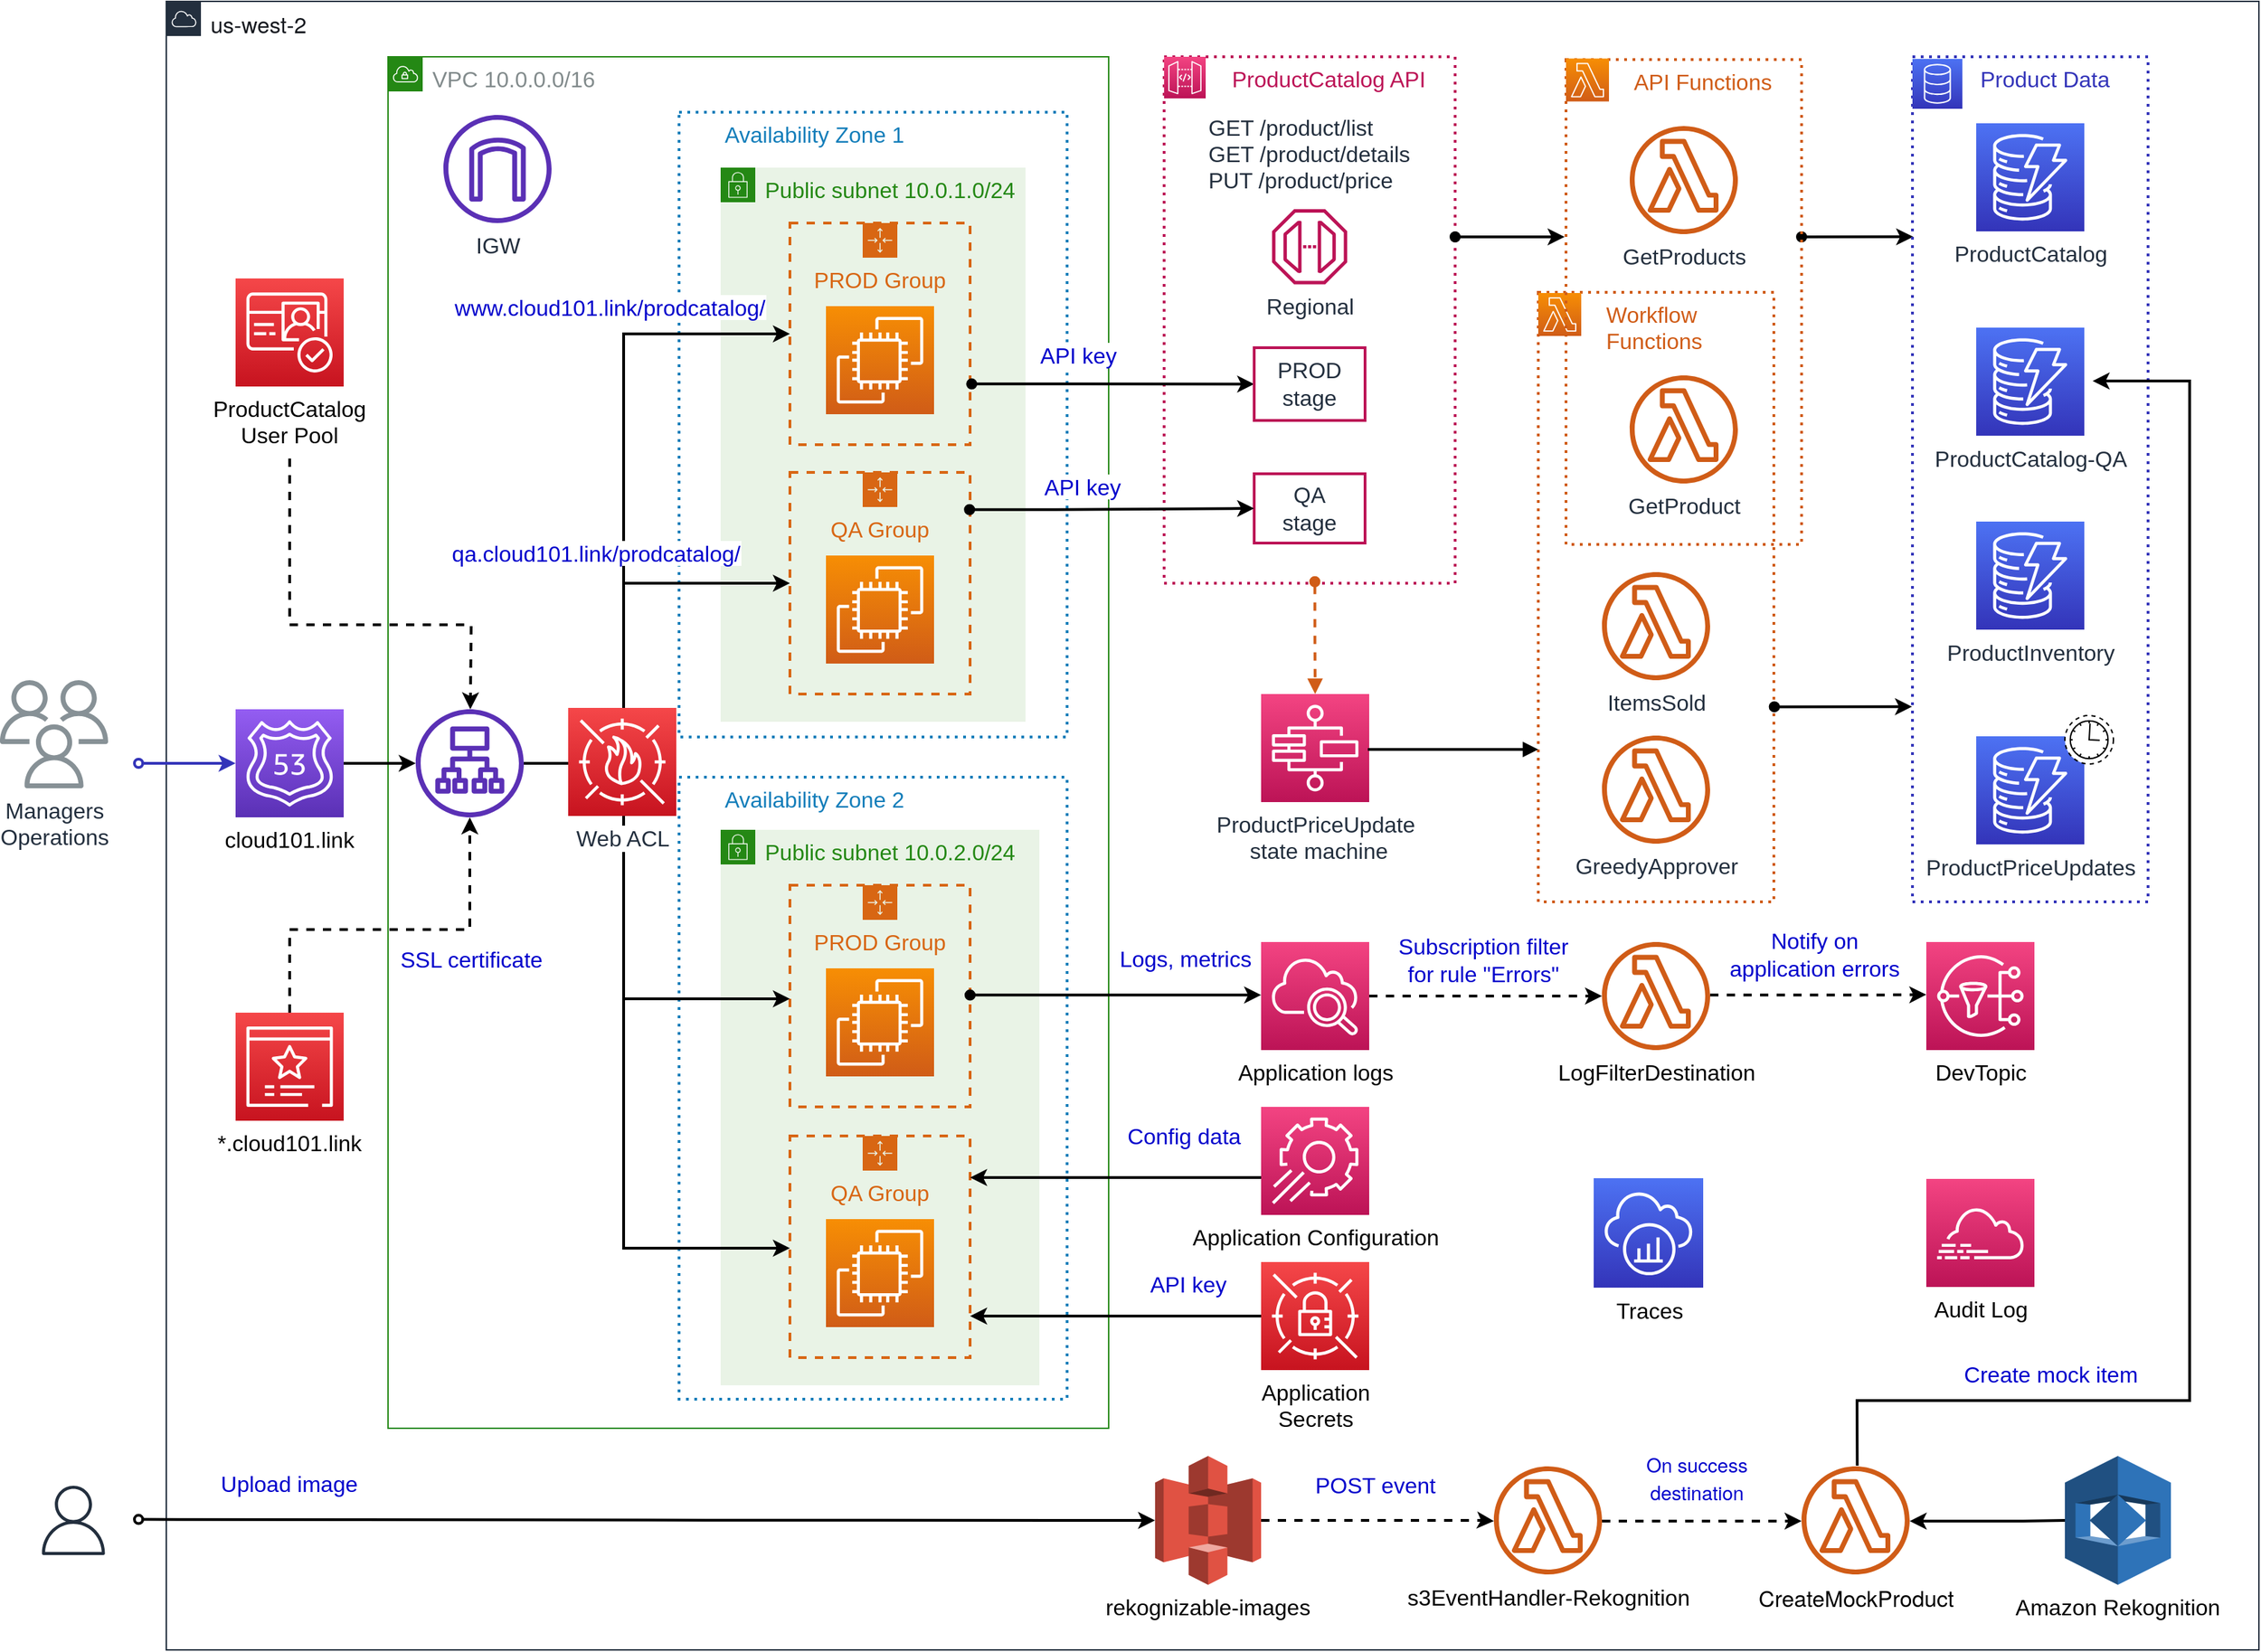 <mxfile version="16.5.1" type="device"><diagram id="yKD41nWz8tDtkQRlLj_N" name="Page-1"><mxGraphModel dx="2206" dy="1654" grid="1" gridSize="10" guides="1" tooltips="1" connect="1" arrows="1" fold="1" page="1" pageScale="1" pageWidth="1100" pageHeight="850" math="0" shadow="0"><root><mxCell id="0"/><mxCell id="1" parent="0"/><mxCell id="qGP9a9ilm-xRbnsAyoEx-138" value="&lt;span style=&quot;color: rgb(22 , 25 , 31) ; font-family: &amp;#34;amazon ember&amp;#34; , &amp;#34;helvetica neue&amp;#34; , &amp;#34;roboto&amp;#34; , &amp;#34;arial&amp;#34; , sans-serif ; font-style: normal ; font-weight: 400 ; letter-spacing: normal ; text-indent: 0px ; text-transform: none ; word-spacing: 0px ; background-color: rgb(255 , 255 , 255) ; display: inline ; float: none&quot;&gt;&lt;font style=&quot;font-size: 16px&quot;&gt;us-west-2&lt;/font&gt;&lt;/span&gt;" style="points=[[0,0],[0.25,0],[0.5,0],[0.75,0],[1,0],[1,0.25],[1,0.5],[1,0.75],[1,1],[0.75,1],[0.5,1],[0.25,1],[0,1],[0,0.75],[0,0.5],[0,0.25]];outlineConnect=0;gradientColor=none;html=1;whiteSpace=wrap;fontSize=12;fontStyle=0;shape=mxgraph.aws4.group;grIcon=mxgraph.aws4.group_aws_cloud;strokeColor=#232F3E;fillColor=none;verticalAlign=top;align=left;spacingLeft=30;fontColor=#232F3E;dashed=0;rounded=0;shadow=0;dashPattern=1 2;" parent="1" vertex="1"><mxGeometry x="-380" y="-850" width="1510" height="1190" as="geometry"/></mxCell><mxCell id="wmEJibpNERDsBBSczhaX-15" value="Workflow&lt;br&gt;Functions" style="fillColor=none;dashed=1;verticalAlign=top;fontStyle=0;shadow=0;fontSize=16;html=1;strokeWidth=2;align=left;spacingLeft=47;dashPattern=1 2;strokeColor=#D05C17;fontColor=#D05C17;" parent="1" vertex="1"><mxGeometry x="610" y="-640" width="170" height="440" as="geometry"/></mxCell><mxCell id="qGP9a9ilm-xRbnsAyoEx-61" value="ProductCatalog API" style="fillColor=none;dashed=1;verticalAlign=top;fontStyle=0;shadow=0;fontSize=16;html=1;strokeWidth=2;align=left;spacingLeft=47;dashPattern=1 2;strokeColor=#BC1356;fontColor=#BC1356;" parent="1" vertex="1"><mxGeometry x="340" y="-810" width="210" height="380" as="geometry"/></mxCell><mxCell id="qGP9a9ilm-xRbnsAyoEx-130" style="edgeStyle=none;rounded=0;jumpStyle=none;orthogonalLoop=1;jettySize=auto;html=1;fontSize=16;fontColor=#3334B9;startArrow=oval;startFill=1;endArrow=classic;endFill=1;strokeWidth=2;snapToPoint=1;bendable=0;entryX=0.003;entryY=0.213;entryDx=0;entryDy=0;entryPerimeter=0;" parent="1" target="qGP9a9ilm-xRbnsAyoEx-127" edge="1"><mxGeometry relative="1" as="geometry"><mxPoint x="800" y="-680" as="sourcePoint"/><mxPoint x="899" y="-675.5" as="targetPoint"/></mxGeometry></mxCell><mxCell id="qGP9a9ilm-xRbnsAyoEx-3" value="VPC 10.0.0.0/16" style="points=[[0,0],[0.25,0],[0.5,0],[0.75,0],[1,0],[1,0.25],[1,0.5],[1,0.75],[1,1],[0.75,1],[0.5,1],[0.25,1],[0,1],[0,0.75],[0,0.5],[0,0.25]];outlineConnect=0;gradientColor=none;html=1;whiteSpace=wrap;fontSize=16;fontStyle=0;shape=mxgraph.aws4.group;grIcon=mxgraph.aws4.group_vpc;strokeColor=#248814;fillColor=none;verticalAlign=top;align=left;spacingLeft=30;dashed=0;strokeWidth=1;perimeterSpacing=0;shadow=0;fontColor=#828B8C;" parent="1" vertex="1"><mxGeometry x="-220" y="-810" width="520" height="990" as="geometry"/></mxCell><mxCell id="qGP9a9ilm-xRbnsAyoEx-4" value="Availability Zone 1" style="fillColor=none;strokeColor=#147EBA;dashed=1;verticalAlign=top;fontStyle=0;fontColor=#147EBA;strokeWidth=2;fontSize=16;perimeterSpacing=0;shadow=0;align=left;spacingLeft=31;rounded=0;dashPattern=1 2;" parent="1" vertex="1"><mxGeometry x="-10" y="-770" width="280" height="451" as="geometry"/></mxCell><mxCell id="qGP9a9ilm-xRbnsAyoEx-7" value="Public subnet 10.0.1.0/24" style="points=[[0,0],[0.25,0],[0.5,0],[0.75,0],[1,0],[1,0.25],[1,0.5],[1,0.75],[1,1],[0.75,1],[0.5,1],[0.25,1],[0,1],[0,0.75],[0,0.5],[0,0.25]];outlineConnect=0;gradientColor=none;html=1;whiteSpace=wrap;fontSize=16;fontStyle=0;shape=mxgraph.aws4.group;grIcon=mxgraph.aws4.group_security_group;grStroke=0;strokeColor=#248814;fillColor=#E9F3E6;verticalAlign=top;align=left;spacingLeft=30;fontColor=#248814;dashed=0;strokeWidth=3;perimeterSpacing=0;shadow=0;" parent="1" vertex="1"><mxGeometry x="20" y="-730" width="220" height="400" as="geometry"/></mxCell><mxCell id="qGP9a9ilm-xRbnsAyoEx-9" value="PROD Group" style="points=[[0,0],[0.25,0],[0.5,0],[0.75,0],[1,0],[1,0.25],[1,0.5],[1,0.75],[1,1],[0.75,1],[0.5,1],[0.25,1],[0,1],[0,0.75],[0,0.5],[0,0.25]];outlineConnect=0;gradientColor=none;html=1;whiteSpace=wrap;fontSize=16;fontStyle=0;shape=mxgraph.aws4.groupCenter;grIcon=mxgraph.aws4.group_auto_scaling_group;grStroke=1;strokeColor=#D86613;fillColor=none;verticalAlign=top;align=center;fontColor=#D86613;dashed=1;spacingTop=25;strokeWidth=2;perimeterSpacing=0;shadow=0;" parent="1" vertex="1"><mxGeometry x="70" y="-690" width="130" height="160" as="geometry"/></mxCell><mxCell id="qGP9a9ilm-xRbnsAyoEx-10" value="QA Group" style="points=[[0,0],[0.25,0],[0.5,0],[0.75,0],[1,0],[1,0.25],[1,0.5],[1,0.75],[1,1],[0.75,1],[0.5,1],[0.25,1],[0,1],[0,0.75],[0,0.5],[0,0.25]];outlineConnect=0;gradientColor=none;html=1;whiteSpace=wrap;fontSize=16;fontStyle=0;shape=mxgraph.aws4.groupCenter;grIcon=mxgraph.aws4.group_auto_scaling_group;grStroke=1;strokeColor=#D86613;fillColor=none;verticalAlign=top;align=center;fontColor=#D86613;dashed=1;spacingTop=25;strokeWidth=2;perimeterSpacing=0;shadow=0;" parent="1" vertex="1"><mxGeometry x="70" y="-510" width="130" height="160" as="geometry"/></mxCell><mxCell id="qGP9a9ilm-xRbnsAyoEx-16" value="Regional" style="outlineConnect=0;fontColor=#232F3E;gradientColor=none;fillColor=#BC1356;strokeColor=none;dashed=0;verticalLabelPosition=bottom;verticalAlign=top;align=center;html=1;fontSize=16;fontStyle=0;aspect=fixed;pointerEvents=1;shape=mxgraph.aws4.endpoint;strokeWidth=3;perimeterSpacing=0;shadow=0;" parent="1" vertex="1"><mxGeometry x="417.88" y="-700" width="54.25" height="54.25" as="geometry"/></mxCell><mxCell id="qGP9a9ilm-xRbnsAyoEx-30" value="" style="points=[[0,0,0],[0.25,0,0],[0.5,0,0],[0.75,0,0],[1,0,0],[0,1,0],[0.25,1,0],[0.5,1,0],[0.75,1,0],[1,1,0],[0,0.25,0],[0,0.5,0],[0,0.75,0],[1,0.25,0],[1,0.5,0],[1,0.75,0]];outlineConnect=0;fontColor=#232F3E;gradientColor=#F78E04;gradientDirection=north;fillColor=#D05C17;strokeColor=#ffffff;dashed=0;verticalLabelPosition=bottom;verticalAlign=top;align=center;html=1;fontSize=16;fontStyle=0;aspect=fixed;shape=mxgraph.aws4.resourceIcon;resIcon=mxgraph.aws4.ec2;shadow=0;" parent="1" vertex="1"><mxGeometry x="96" y="-630" width="78" height="78" as="geometry"/></mxCell><mxCell id="qGP9a9ilm-xRbnsAyoEx-100" style="edgeStyle=elbowEdgeStyle;jumpStyle=none;orthogonalLoop=1;jettySize=auto;html=1;fontSize=16;startArrow=oval;startFill=1;endArrow=classic;endFill=1;strokeWidth=2;rounded=0;entryX=0;entryY=0.5;entryDx=0;entryDy=0;exitX=1.009;exitY=0.726;exitDx=0;exitDy=0;exitPerimeter=0;fontColor=#0000CC;" parent="1" source="qGP9a9ilm-xRbnsAyoEx-9" target="qGP9a9ilm-xRbnsAyoEx-57" edge="1"><mxGeometry relative="1" as="geometry"><Array as="points"><mxPoint x="280" y="-563.83"/></Array><mxPoint x="200" y="-562" as="sourcePoint"/><mxPoint x="336" y="-611.83" as="targetPoint"/></mxGeometry></mxCell><mxCell id="qGP9a9ilm-xRbnsAyoEx-31" value="" style="points=[[0,0,0],[0.25,0,0],[0.5,0,0],[0.75,0,0],[1,0,0],[0,1,0],[0.25,1,0],[0.5,1,0],[0.75,1,0],[1,1,0],[0,0.25,0],[0,0.5,0],[0,0.75,0],[1,0.25,0],[1,0.5,0],[1,0.75,0]];outlineConnect=0;fontColor=#232F3E;gradientColor=#F78E04;gradientDirection=north;fillColor=#D05C17;strokeColor=#ffffff;dashed=0;verticalLabelPosition=bottom;verticalAlign=top;align=center;html=1;fontSize=16;fontStyle=0;aspect=fixed;shape=mxgraph.aws4.resourceIcon;resIcon=mxgraph.aws4.ec2;shadow=0;" parent="1" vertex="1"><mxGeometry x="96" y="-450" width="78" height="78" as="geometry"/></mxCell><mxCell id="qGP9a9ilm-xRbnsAyoEx-56" value="QA&lt;br style=&quot;font-size: 16px;&quot;&gt;stage" style="rounded=0;whiteSpace=wrap;html=1;shadow=0;dashed=0;fontSize=16;fontColor=#232F3E;strokeWidth=2;fillColor=none;align=center;verticalAlign=middle;strokeColor=#BC1356;" parent="1" vertex="1"><mxGeometry x="405" y="-509" width="80" height="50" as="geometry"/></mxCell><mxCell id="qGP9a9ilm-xRbnsAyoEx-57" value="PROD stage" style="rounded=0;whiteSpace=wrap;html=1;shadow=0;dashed=0;fontSize=16;fontColor=#232F3E;strokeWidth=2;fillColor=none;align=center;verticalAlign=middle;strokeColor=#BC1356;horizontal=1;" parent="1" vertex="1"><mxGeometry x="405" y="-600" width="80" height="52.5" as="geometry"/></mxCell><mxCell id="qGP9a9ilm-xRbnsAyoEx-65" value="GET /product/list&lt;br style=&quot;font-size: 16px&quot;&gt;GET /product/details&lt;br&gt;PUT /product/price" style="text;html=1;strokeColor=none;fillColor=none;align=left;verticalAlign=middle;whiteSpace=wrap;rounded=0;shadow=0;dashed=0;fontSize=16;fontColor=#232F3E;spacingTop=0;" parent="1" vertex="1"><mxGeometry x="370" y="-750" width="150" height="20" as="geometry"/></mxCell><mxCell id="qGP9a9ilm-xRbnsAyoEx-67" style="edgeStyle=orthogonalEdgeStyle;rounded=0;orthogonalLoop=1;jettySize=auto;html=1;fontSize=16;fontColor=#232F3E;strokeColor=#000000;strokeWidth=2;entryX=0;entryY=0.5;entryDx=0;entryDy=0;align=center;fontStyle=0;endArrow=classic;endFill=1;" parent="1" source="qGP9a9ilm-xRbnsAyoEx-6" target="qGP9a9ilm-xRbnsAyoEx-9" edge="1"><mxGeometry relative="1" as="geometry"><mxPoint x="40" y="-431" as="targetPoint"/><Array as="points"><mxPoint x="-50" y="-300"/><mxPoint x="-50" y="-610"/></Array></mxGeometry></mxCell><mxCell id="qGP9a9ilm-xRbnsAyoEx-68" value="www.cloud101.link/prodcatalog/" style="edgeLabel;align=center;verticalAlign=middle;resizable=0;points=[];fontSize=16;fontColor=#0000CC;" parent="qGP9a9ilm-xRbnsAyoEx-67" vertex="1" connectable="0"><mxGeometry x="0.046" y="1" relative="1" as="geometry"><mxPoint x="-9" y="-140" as="offset"/></mxGeometry></mxCell><mxCell id="qGP9a9ilm-xRbnsAyoEx-70" style="edgeStyle=orthogonalEdgeStyle;rounded=0;orthogonalLoop=1;jettySize=auto;html=1;fontSize=16;fontColor=#232F3E;strokeColor=#000000;strokeWidth=2;endArrow=classic;endFill=1;" parent="1" source="qGP9a9ilm-xRbnsAyoEx-6" target="qGP9a9ilm-xRbnsAyoEx-10" edge="1"><mxGeometry relative="1" as="geometry"><mxPoint x="70" y="-490" as="targetPoint"/><Array as="points"><mxPoint x="-50" y="-300"/><mxPoint x="-50" y="-430"/></Array></mxGeometry></mxCell><mxCell id="qGP9a9ilm-xRbnsAyoEx-71" value="qa.cloud101.link/prodcatalog/" style="edgeLabel;align=center;verticalAlign=middle;resizable=0;points=[];fontSize=16;fontColor=#0000CC;" parent="qGP9a9ilm-xRbnsAyoEx-70" vertex="1" connectable="0"><mxGeometry x="-0.119" relative="1" as="geometry"><mxPoint x="-20" y="-83" as="offset"/></mxGeometry></mxCell><mxCell id="qGP9a9ilm-xRbnsAyoEx-72" value="Availability Zone 2" style="fillColor=none;strokeColor=#147EBA;dashed=1;verticalAlign=top;fontStyle=0;fontColor=#147EBA;strokeWidth=2;fontSize=16;perimeterSpacing=0;shadow=0;align=left;spacingLeft=31;rounded=0;dashPattern=1 2;" parent="1" vertex="1"><mxGeometry x="-10" y="-290" width="280" height="449" as="geometry"/></mxCell><mxCell id="qGP9a9ilm-xRbnsAyoEx-73" value="Public subnet 10.0.2.0/24" style="points=[[0,0],[0.25,0],[0.5,0],[0.75,0],[1,0],[1,0.25],[1,0.5],[1,0.75],[1,1],[0.75,1],[0.5,1],[0.25,1],[0,1],[0,0.75],[0,0.5],[0,0.25]];outlineConnect=0;gradientColor=none;html=1;whiteSpace=wrap;fontSize=16;fontStyle=0;shape=mxgraph.aws4.group;grIcon=mxgraph.aws4.group_security_group;grStroke=0;strokeColor=#248814;fillColor=#E9F3E6;verticalAlign=top;align=left;spacingLeft=30;fontColor=#248814;dashed=0;strokeWidth=3;perimeterSpacing=0;shadow=0;" parent="1" vertex="1"><mxGeometry x="20" y="-252" width="230" height="401" as="geometry"/></mxCell><mxCell id="qGP9a9ilm-xRbnsAyoEx-74" value="PROD Group" style="points=[[0,0],[0.25,0],[0.5,0],[0.75,0],[1,0],[1,0.25],[1,0.5],[1,0.75],[1,1],[0.75,1],[0.5,1],[0.25,1],[0,1],[0,0.75],[0,0.5],[0,0.25]];outlineConnect=0;gradientColor=none;html=1;whiteSpace=wrap;fontSize=16;fontStyle=0;shape=mxgraph.aws4.groupCenter;grIcon=mxgraph.aws4.group_auto_scaling_group;grStroke=1;strokeColor=#D86613;fillColor=none;verticalAlign=top;align=center;fontColor=#D86613;dashed=1;spacingTop=25;strokeWidth=2;perimeterSpacing=0;shadow=0;" parent="1" vertex="1"><mxGeometry x="70" y="-212" width="130" height="160" as="geometry"/></mxCell><mxCell id="qGP9a9ilm-xRbnsAyoEx-75" value="QA Group" style="points=[[0,0],[0.25,0],[0.5,0],[0.75,0],[1,0],[1,0.25],[1,0.5],[1,0.75],[1,1],[0.75,1],[0.5,1],[0.25,1],[0,1],[0,0.75],[0,0.5],[0,0.25]];outlineConnect=0;gradientColor=none;html=1;whiteSpace=wrap;fontSize=16;fontStyle=0;shape=mxgraph.aws4.groupCenter;grIcon=mxgraph.aws4.group_auto_scaling_group;grStroke=1;strokeColor=#D86613;fillColor=none;verticalAlign=top;align=center;fontColor=#D86613;dashed=1;spacingTop=25;strokeWidth=2;perimeterSpacing=0;shadow=0;" parent="1" vertex="1"><mxGeometry x="70" y="-31" width="130" height="160" as="geometry"/></mxCell><mxCell id="qGP9a9ilm-xRbnsAyoEx-76" value="" style="points=[[0,0,0],[0.25,0,0],[0.5,0,0],[0.75,0,0],[1,0,0],[0,1,0],[0.25,1,0],[0.5,1,0],[0.75,1,0],[1,1,0],[0,0.25,0],[0,0.5,0],[0,0.75,0],[1,0.25,0],[1,0.5,0],[1,0.75,0]];outlineConnect=0;fontColor=#232F3E;gradientColor=#F78E04;gradientDirection=north;fillColor=#D05C17;strokeColor=#ffffff;dashed=0;verticalLabelPosition=bottom;verticalAlign=top;align=center;html=1;fontSize=16;fontStyle=0;aspect=fixed;shape=mxgraph.aws4.resourceIcon;resIcon=mxgraph.aws4.ec2;shadow=0;" parent="1" vertex="1"><mxGeometry x="96" y="-152" width="78" height="78" as="geometry"/></mxCell><mxCell id="qGP9a9ilm-xRbnsAyoEx-77" value="" style="points=[[0,0,0],[0.25,0,0],[0.5,0,0],[0.75,0,0],[1,0,0],[0,1,0],[0.25,1,0],[0.5,1,0],[0.75,1,0],[1,1,0],[0,0.25,0],[0,0.5,0],[0,0.75,0],[1,0.25,0],[1,0.5,0],[1,0.75,0]];outlineConnect=0;fontColor=#232F3E;gradientColor=#F78E04;gradientDirection=north;fillColor=#D05C17;strokeColor=#ffffff;dashed=0;verticalLabelPosition=bottom;verticalAlign=top;align=center;html=1;fontSize=16;fontStyle=0;aspect=fixed;shape=mxgraph.aws4.resourceIcon;resIcon=mxgraph.aws4.ec2;shadow=0;" parent="1" vertex="1"><mxGeometry x="96" y="29" width="78" height="78" as="geometry"/></mxCell><mxCell id="qGP9a9ilm-xRbnsAyoEx-79" style="edgeStyle=orthogonalEdgeStyle;rounded=0;orthogonalLoop=1;jettySize=auto;html=1;fontSize=16;fontColor=#232F3E;strokeColor=#000000;strokeWidth=2;endArrow=classic;endFill=1;" parent="1" source="qGP9a9ilm-xRbnsAyoEx-6" edge="1"><mxGeometry relative="1" as="geometry"><Array as="points"><mxPoint x="-50" y="-300"/><mxPoint x="-50" y="-130"/><mxPoint x="70" y="-130"/></Array><mxPoint x="70" y="-130" as="targetPoint"/></mxGeometry></mxCell><mxCell id="qGP9a9ilm-xRbnsAyoEx-80" style="edgeStyle=orthogonalEdgeStyle;rounded=0;orthogonalLoop=1;jettySize=auto;html=1;fontSize=16;fontColor=#232F3E;strokeColor=#000000;strokeWidth=2;startArrow=none;" parent="1" source="QE1VSBN1hfm9top670rO-1" edge="1"><mxGeometry relative="1" as="geometry"><mxPoint x="70" y="50" as="targetPoint"/><Array as="points"><mxPoint x="-50" y="50"/><mxPoint x="70" y="50"/></Array></mxGeometry></mxCell><mxCell id="qGP9a9ilm-xRbnsAyoEx-87" style="edgeStyle=orthogonalEdgeStyle;rounded=0;orthogonalLoop=1;jettySize=auto;html=1;fontSize=16;fontColor=#232F3E;strokeColor=#000000;strokeWidth=2;endArrow=classic;endFill=1;" parent="1" source="qGP9a9ilm-xRbnsAyoEx-81" target="qGP9a9ilm-xRbnsAyoEx-6" edge="1"><mxGeometry relative="1" as="geometry"><mxPoint x="-190" y="-300" as="targetPoint"/></mxGeometry></mxCell><mxCell id="qGP9a9ilm-xRbnsAyoEx-81" value="cloud101.link" style="points=[[0,0,0],[0.25,0,0],[0.5,0,0],[0.75,0,0],[1,0,0],[0,1,0],[0.25,1,0],[0.5,1,0],[0.75,1,0],[1,1,0],[0,0.25,0],[0,0.5,0],[0,0.75,0],[1,0.25,0],[1,0.5,0],[1,0.75,0]];outlineConnect=0;gradientColor=#945DF2;gradientDirection=north;fillColor=#5A30B5;strokeColor=#ffffff;dashed=0;verticalLabelPosition=bottom;verticalAlign=top;align=center;fontSize=16;fontStyle=0;aspect=fixed;shape=mxgraph.aws4.resourceIcon;resIcon=mxgraph.aws4.route_53;rounded=1;shadow=0;" parent="1" vertex="1"><mxGeometry x="-330" y="-339" width="78" height="78" as="geometry"/></mxCell><mxCell id="qGP9a9ilm-xRbnsAyoEx-82" value="IGW" style="outlineConnect=0;fontColor=#232F3E;gradientColor=none;fillColor=#5A30B5;strokeColor=none;dashed=0;verticalLabelPosition=bottom;verticalAlign=top;align=center;html=1;fontSize=16;fontStyle=0;aspect=fixed;pointerEvents=1;shape=mxgraph.aws4.internet_gateway;rounded=1;shadow=0;" parent="1" vertex="1"><mxGeometry x="-180" y="-768" width="78" height="78" as="geometry"/></mxCell><mxCell id="qGP9a9ilm-xRbnsAyoEx-83" value="*.cloud101.link" style="points=[[0,0,0],[0.25,0,0],[0.5,0,0],[0.75,0,0],[1,0,0],[0,1,0],[0.25,1,0],[0.5,1,0],[0.75,1,0],[1,1,0],[0,0.25,0],[0,0.5,0],[0,0.75,0],[1,0.25,0],[1,0.5,0],[1,0.75,0]];outlineConnect=0;gradientColor=#F54749;gradientDirection=north;fillColor=#C7131F;strokeColor=#ffffff;dashed=0;verticalLabelPosition=bottom;verticalAlign=top;align=center;fontSize=16;fontStyle=0;aspect=fixed;shape=mxgraph.aws4.resourceIcon;resIcon=mxgraph.aws4.certificate_manager_3;rounded=1;shadow=0;" parent="1" vertex="1"><mxGeometry x="-330" y="-120" width="78" height="78" as="geometry"/></mxCell><mxCell id="qGP9a9ilm-xRbnsAyoEx-131" style="edgeStyle=none;rounded=0;jumpStyle=none;orthogonalLoop=1;jettySize=auto;html=1;entryX=0;entryY=0.5;entryDx=0;entryDy=0;entryPerimeter=0;fontSize=16;fontColor=#3334B9;startArrow=oval;startFill=0;endArrow=classic;endFill=1;strokeColor=#3334B9;strokeWidth=2;" parent="1" target="qGP9a9ilm-xRbnsAyoEx-81" edge="1"><mxGeometry relative="1" as="geometry"><mxPoint x="-400" y="-300" as="sourcePoint"/></mxGeometry></mxCell><mxCell id="qGP9a9ilm-xRbnsAyoEx-88" value="Managers&lt;br&gt;Operations" style="outlineConnect=0;fontColor=#232F3E;gradientColor=none;strokeColor=none;dashed=0;verticalLabelPosition=bottom;verticalAlign=top;align=center;html=1;fontSize=16;fontStyle=0;aspect=fixed;pointerEvents=1;shape=mxgraph.aws4.users;rounded=0;shadow=0;fillColor=#879196;" parent="1" vertex="1"><mxGeometry x="-500" y="-360" width="78" height="78" as="geometry"/></mxCell><mxCell id="qGP9a9ilm-xRbnsAyoEx-137" style="edgeStyle=none;rounded=0;jumpStyle=none;orthogonalLoop=1;jettySize=auto;html=1;dashed=1;fontSize=16;fontColor=#3334B9;startArrow=none;startFill=0;endArrow=classic;endFill=1;strokeColor=#000000;strokeWidth=2;" parent="1" target="qGP9a9ilm-xRbnsAyoEx-6" edge="1"><mxGeometry relative="1" as="geometry"><mxPoint x="-291" y="-520" as="sourcePoint"/><mxPoint x="-160" y="-340" as="targetPoint"/><Array as="points"><mxPoint x="-291" y="-400"/><mxPoint x="-160" y="-400"/></Array></mxGeometry></mxCell><mxCell id="qGP9a9ilm-xRbnsAyoEx-132" value="ProductCatalog&#10;User Pool" style="points=[[0,0,0],[0.25,0,0],[0.5,0,0],[0.75,0,0],[1,0,0],[0,1,0],[0.25,1,0],[0.5,1,0],[0.75,1,0],[1,1,0],[0,0.25,0],[0,0.5,0],[0,0.75,0],[1,0.25,0],[1,0.5,0],[1,0.75,0]];outlineConnect=0;gradientColor=#F54749;gradientDirection=north;fillColor=#C7131F;strokeColor=#ffffff;dashed=0;verticalLabelPosition=bottom;verticalAlign=top;align=center;fontSize=16;fontStyle=0;aspect=fixed;shape=mxgraph.aws4.resourceIcon;resIcon=mxgraph.aws4.cognito;rounded=0;shadow=0;dashPattern=1 2;" parent="1" vertex="1"><mxGeometry x="-330" y="-650" width="78" height="78" as="geometry"/></mxCell><mxCell id="BOBLniXmzy-V6W1fbKCP-1" value="Application Configuration" style="points=[[0,0,0],[0.25,0,0],[0.5,0,0],[0.75,0,0],[1,0,0],[0,1,0],[0.25,1,0],[0.5,1,0],[0.75,1,0],[1,1,0],[0,0.25,0],[0,0.5,0],[0,0.75,0],[1,0.25,0],[1,0.5,0],[1,0.75,0]];points=[[0,0,0],[0.25,0,0],[0.5,0,0],[0.75,0,0],[1,0,0],[0,1,0],[0.25,1,0],[0.5,1,0],[0.75,1,0],[1,1,0],[0,0.25,0],[0,0.5,0],[0,0.75,0],[1,0.25,0],[1,0.5,0],[1,0.75,0]];outlineConnect=0;gradientColor=#F34482;gradientDirection=north;fillColor=#BC1356;strokeColor=#ffffff;dashed=0;verticalLabelPosition=bottom;verticalAlign=top;align=center;html=1;fontSize=16;fontStyle=0;aspect=fixed;shape=mxgraph.aws4.resourceIcon;resIcon=mxgraph.aws4.app_config;" parent="1" vertex="1"><mxGeometry x="410" y="-52" width="78" height="78" as="geometry"/></mxCell><mxCell id="Pxu7jCgrYVpox--rdrtJ-6" style="edgeStyle=none;rounded=0;jumpStyle=none;orthogonalLoop=1;jettySize=auto;html=1;dashed=1;fontSize=16;fontColor=#3334B9;startArrow=none;startFill=0;endArrow=classic;endFill=1;strokeColor=#000000;strokeWidth=2;exitX=0.5;exitY=0;exitDx=0;exitDy=0;exitPerimeter=0;" parent="1" source="qGP9a9ilm-xRbnsAyoEx-83" target="qGP9a9ilm-xRbnsAyoEx-6" edge="1"><mxGeometry relative="1" as="geometry"><mxPoint x="-281" y="-510" as="sourcePoint"/><mxPoint x="-131" y="-329.0" as="targetPoint"/><Array as="points"><mxPoint x="-291" y="-180"/><mxPoint x="-161" y="-180"/></Array></mxGeometry></mxCell><mxCell id="Pxu7jCgrYVpox--rdrtJ-7" style="edgeStyle=elbowEdgeStyle;jumpStyle=none;orthogonalLoop=1;jettySize=auto;html=1;fontSize=16;fontColor=#5F6566;startArrow=oval;startFill=1;endArrow=classic;endFill=1;strokeWidth=2;rounded=0;entryX=0;entryY=0.5;entryDx=0;entryDy=0;exitX=0.997;exitY=0.168;exitDx=0;exitDy=0;exitPerimeter=0;" parent="1" source="qGP9a9ilm-xRbnsAyoEx-10" target="qGP9a9ilm-xRbnsAyoEx-56" edge="1"><mxGeometry relative="1" as="geometry"><Array as="points"><mxPoint x="260" y="-425"/><mxPoint x="360" y="-430"/><mxPoint x="260" y="-430"/><mxPoint x="320" y="-420"/><mxPoint x="290" y="-430"/><mxPoint x="280" y="-363.5"/></Array><mxPoint x="200" y="-411.5" as="sourcePoint"/><mxPoint x="368" y="-410.67" as="targetPoint"/></mxGeometry></mxCell><mxCell id="Pxu7jCgrYVpox--rdrtJ-9" style="edgeStyle=elbowEdgeStyle;jumpStyle=none;orthogonalLoop=1;jettySize=auto;html=1;fontSize=16;fontColor=#5F6566;startArrow=classic;startFill=1;endArrow=none;endFill=0;strokeWidth=2;rounded=0;" parent="1" source="qGP9a9ilm-xRbnsAyoEx-75" target="wmEJibpNERDsBBSczhaX-6" edge="1"><mxGeometry relative="1" as="geometry"><Array as="points"><mxPoint x="350" y="99"/><mxPoint x="330" y="90"/><mxPoint x="350" y="68"/><mxPoint x="260" y="50"/><mxPoint x="340" y="39"/><mxPoint x="310" y="39"/><mxPoint x="360" y="-30"/><mxPoint x="340" y="-40"/></Array><mxPoint x="201" y="19" as="sourcePoint"/><mxPoint x="400" y="-119.0" as="targetPoint"/></mxGeometry></mxCell><mxCell id="wmEJibpNERDsBBSczhaX-1" value="SSL certificate" style="edgeLabel;align=center;verticalAlign=middle;resizable=0;points=[];fontSize=16;fontColor=#0000CC;" parent="1" vertex="1" connectable="0"><mxGeometry x="-160.0" y="-159.999" as="geometry"/></mxCell><mxCell id="wmEJibpNERDsBBSczhaX-2" value="API key" style="edgeLabel;html=1;align=center;verticalAlign=middle;resizable=0;points=[];fontSize=16;fontColor=#0000CC;" parent="1" vertex="1" connectable="0"><mxGeometry x="333.5" y="60.001" as="geometry"><mxPoint x="23" y="16" as="offset"/></mxGeometry></mxCell><mxCell id="wmEJibpNERDsBBSczhaX-3" value="API key" style="edgeLabel;align=center;verticalAlign=middle;resizable=0;points=[];fontSize=16;fontColor=#0000CC;" parent="1" vertex="1" connectable="0"><mxGeometry x="280.0" y="-499.999" as="geometry"><mxPoint x="1" y="-1" as="offset"/></mxGeometry></mxCell><mxCell id="wmEJibpNERDsBBSczhaX-4" value="API key" style="edgeLabel;align=center;verticalAlign=middle;resizable=0;points=[];fontSize=16;fontColor=#0000CC;" parent="1" vertex="1" connectable="0"><mxGeometry x="280.0" y="-728.999" as="geometry"><mxPoint x="-2" y="133" as="offset"/></mxGeometry></mxCell><mxCell id="wmEJibpNERDsBBSczhaX-5" value="Config data" style="edgeLabel;html=1;align=center;verticalAlign=middle;resizable=0;points=[];fontSize=16;fontColor=#0000CC;" parent="1" vertex="1" connectable="0"><mxGeometry x="360.0" y="10.001" as="geometry"><mxPoint x="-6" y="-41" as="offset"/></mxGeometry></mxCell><mxCell id="wmEJibpNERDsBBSczhaX-6" value="Application&lt;br&gt;Secrets" style="points=[[0,0,0],[0.25,0,0],[0.5,0,0],[0.75,0,0],[1,0,0],[0,1,0],[0.25,1,0],[0.5,1,0],[0.75,1,0],[1,1,0],[0,0.25,0],[0,0.5,0],[0,0.75,0],[1,0.25,0],[1,0.5,0],[1,0.75,0]];outlineConnect=0;gradientColor=#F54749;gradientDirection=north;fillColor=#C7131F;strokeColor=#ffffff;dashed=0;verticalLabelPosition=bottom;verticalAlign=top;align=center;html=1;fontSize=16;fontStyle=0;aspect=fixed;shape=mxgraph.aws4.resourceIcon;resIcon=mxgraph.aws4.secrets_manager;" parent="1" vertex="1"><mxGeometry x="410" y="60" width="78" height="78" as="geometry"/></mxCell><mxCell id="wmEJibpNERDsBBSczhaX-9" value="ProductPriceUpdate&lt;br style=&quot;font-size: 16px&quot;&gt;&amp;nbsp;state machine" style="points=[[0,0,0],[0.25,0,0],[0.5,0,0],[0.75,0,0],[1,0,0],[0,1,0],[0.25,1,0],[0.5,1,0],[0.75,1,0],[1,1,0],[0,0.25,0],[0,0.5,0],[0,0.75,0],[1,0.25,0],[1,0.5,0],[1,0.75,0]];outlineConnect=0;fontColor=#232F3E;gradientColor=#F34482;gradientDirection=north;fillColor=#BC1356;strokeColor=#ffffff;dashed=0;verticalLabelPosition=bottom;verticalAlign=top;align=center;html=1;fontSize=16;fontStyle=0;aspect=fixed;shape=mxgraph.aws4.resourceIcon;resIcon=mxgraph.aws4.step_functions;" parent="1" vertex="1"><mxGeometry x="410" y="-350" width="78" height="78" as="geometry"/></mxCell><mxCell id="wmEJibpNERDsBBSczhaX-11" value="" style="edgeStyle=orthogonalEdgeStyle;html=1;endArrow=block;elbow=vertical;startArrow=oval;endFill=1;rounded=0;fontSize=16;fontColor=#D05C17;strokeColor=#D05C17;startFill=1;strokeWidth=2;entryX=0.5;entryY=0;entryDx=0;entryDy=0;entryPerimeter=0;exitX=0.518;exitY=0.997;exitDx=0;exitDy=0;exitPerimeter=0;dashed=1;" parent="1" source="qGP9a9ilm-xRbnsAyoEx-61" target="wmEJibpNERDsBBSczhaX-9" edge="1"><mxGeometry width="100" relative="1" as="geometry"><mxPoint x="449" y="-379" as="sourcePoint"/><mxPoint x="610" y="-582.5" as="targetPoint"/></mxGeometry></mxCell><mxCell id="qGP9a9ilm-xRbnsAyoEx-15" value="" style="points=[[0,0,0],[0.25,0,0],[0.5,0,0],[0.75,0,0],[1,0,0],[0,1,0],[0.25,1,0],[0.5,1,0],[0.75,1,0],[1,1,0],[0,0.25,0],[0,0.5,0],[0,0.75,0],[1,0.25,0],[1,0.5,0],[1,0.75,0]];outlineConnect=0;fontColor=#232F3E;gradientColor=#F34482;gradientDirection=north;fillColor=#BC1356;strokeColor=#ffffff;dashed=0;verticalLabelPosition=bottom;verticalAlign=top;align=center;html=1;fontSize=16;fontStyle=0;aspect=fixed;shape=mxgraph.aws4.resourceIcon;resIcon=mxgraph.aws4.api_gateway;strokeWidth=3;perimeterSpacing=0;shadow=0;" parent="1" vertex="1"><mxGeometry x="340" y="-810" width="30" height="30" as="geometry"/></mxCell><mxCell id="wmEJibpNERDsBBSczhaX-23" value="" style="edgeStyle=orthogonalEdgeStyle;html=1;endArrow=block;elbow=vertical;startArrow=none;endFill=1;rounded=0;fontSize=16;fontColor=#D05C17;startFill=0;strokeWidth=2;snapToPoint=1;exitX=1;exitY=0.5;exitDx=0;exitDy=0;exitPerimeter=0;" parent="1" source="wmEJibpNERDsBBSczhaX-9" edge="1"><mxGeometry width="100" relative="1" as="geometry"><mxPoint x="490" y="-280" as="sourcePoint"/><mxPoint x="610" y="-310" as="targetPoint"/><Array as="points"><mxPoint x="488" y="-310"/></Array></mxGeometry></mxCell><mxCell id="wmEJibpNERDsBBSczhaX-29" style="edgeStyle=none;rounded=0;jumpStyle=none;orthogonalLoop=1;jettySize=auto;html=1;fontSize=16;fontColor=#3334B9;startArrow=oval;startFill=1;endArrow=classic;endFill=1;strokeWidth=2;entryX=-0.002;entryY=0.769;entryDx=0;entryDy=0;entryPerimeter=0;snapToPoint=1;exitX=1.002;exitY=0.68;exitDx=0;exitDy=0;exitPerimeter=0;" parent="1" source="wmEJibpNERDsBBSczhaX-15" target="qGP9a9ilm-xRbnsAyoEx-127" edge="1"><mxGeometry relative="1" as="geometry"><mxPoint x="791" y="-335.5" as="sourcePoint"/><mxPoint x="789" y="-349.5" as="targetPoint"/></mxGeometry></mxCell><mxCell id="wmEJibpNERDsBBSczhaX-30" value="&lt;font style=&quot;font-size: 16px&quot;&gt;Application logs&lt;/font&gt;" style="points=[[0,0,0],[0.25,0,0],[0.5,0,0],[0.75,0,0],[1,0,0],[0,1,0],[0.25,1,0],[0.5,1,0],[0.75,1,0],[1,1,0],[0,0.25,0],[0,0.5,0],[0,0.75,0],[1,0.25,0],[1,0.5,0],[1,0.75,0]];points=[[0,0,0],[0.25,0,0],[0.5,0,0],[0.75,0,0],[1,0,0],[0,1,0],[0.25,1,0],[0.5,1,0],[0.75,1,0],[1,1,0],[0,0.25,0],[0,0.5,0],[0,0.75,0],[1,0.25,0],[1,0.5,0],[1,0.75,0]];outlineConnect=0;gradientColor=#F34482;gradientDirection=north;fillColor=#BC1356;strokeColor=#ffffff;dashed=0;verticalLabelPosition=bottom;verticalAlign=top;align=center;html=1;fontSize=12;fontStyle=0;aspect=fixed;shape=mxgraph.aws4.resourceIcon;resIcon=mxgraph.aws4.cloudwatch_2;" parent="1" vertex="1"><mxGeometry x="410" y="-171" width="78" height="78" as="geometry"/></mxCell><mxCell id="wmEJibpNERDsBBSczhaX-31" style="edgeStyle=elbowEdgeStyle;jumpStyle=none;orthogonalLoop=1;jettySize=auto;html=1;fontSize=16;fontColor=#5F6566;startArrow=classic;startFill=1;endArrow=none;endFill=0;strokeWidth=2;rounded=0;" parent="1" edge="1"><mxGeometry relative="1" as="geometry"><Array as="points"><mxPoint x="330" y="-1"/><mxPoint x="350" y="-23"/><mxPoint x="260" y="-41"/><mxPoint x="340" y="-52"/><mxPoint x="310" y="-52"/><mxPoint x="360" y="-121"/><mxPoint x="340" y="-131"/></Array><mxPoint x="200" y="-1" as="sourcePoint"/><mxPoint x="410.0" y="-1" as="targetPoint"/></mxGeometry></mxCell><mxCell id="wmEJibpNERDsBBSczhaX-32" style="edgeStyle=elbowEdgeStyle;jumpStyle=none;orthogonalLoop=1;jettySize=auto;html=1;fontSize=16;fontColor=#5F6566;startArrow=oval;startFill=1;endArrow=classic;endFill=1;strokeWidth=2;rounded=0;" parent="1" edge="1"><mxGeometry relative="1" as="geometry"><Array as="points"><mxPoint x="330" y="-132.71"/><mxPoint x="350" y="-154.71"/><mxPoint x="260" y="-172.71"/><mxPoint x="340" y="-183.71"/><mxPoint x="310" y="-183.71"/><mxPoint x="360" y="-252.71"/><mxPoint x="340" y="-262.71"/></Array><mxPoint x="200" y="-132.71" as="sourcePoint"/><mxPoint x="410.0" y="-132.71" as="targetPoint"/></mxGeometry></mxCell><mxCell id="wmEJibpNERDsBBSczhaX-33" value="" style="group" parent="1" vertex="1" connectable="0"><mxGeometry x="880" y="-810" width="170" height="610" as="geometry"/></mxCell><mxCell id="qGP9a9ilm-xRbnsAyoEx-127" value="Product Data" style="fillColor=none;dashed=1;verticalAlign=top;fontStyle=0;shadow=0;fontSize=16;html=1;strokeWidth=2;align=left;spacingLeft=47;dashPattern=1 2;strokeColor=#3334B9;fontColor=#3334B9;" parent="wmEJibpNERDsBBSczhaX-33" vertex="1"><mxGeometry width="170" height="610" as="geometry"/></mxCell><mxCell id="qGP9a9ilm-xRbnsAyoEx-120" value="ProductCatalog" style="points=[[0,0,0],[0.25,0,0],[0.5,0,0],[0.75,0,0],[1,0,0],[0,1,0],[0.25,1,0],[0.5,1,0],[0.75,1,0],[1,1,0],[0,0.25,0],[0,0.5,0],[0,0.75,0],[1,0.25,0],[1,0.5,0],[1,0.75,0]];outlineConnect=0;fontColor=#232F3E;gradientColor=#4D72F3;gradientDirection=north;fillColor=#3334B9;strokeColor=#ffffff;dashed=0;verticalLabelPosition=bottom;verticalAlign=top;align=center;html=1;fontSize=16;fontStyle=0;aspect=fixed;shape=mxgraph.aws4.resourceIcon;resIcon=mxgraph.aws4.dynamodb;rounded=0;shadow=0;dashPattern=1 2;" parent="wmEJibpNERDsBBSczhaX-33" vertex="1"><mxGeometry x="46" y="48" width="78" height="78" as="geometry"/></mxCell><mxCell id="qGP9a9ilm-xRbnsAyoEx-121" value="ProductCatalog-QA" style="points=[[0,0,0],[0.25,0,0],[0.5,0,0],[0.75,0,0],[1,0,0],[0,1,0],[0.25,1,0],[0.5,1,0],[0.75,1,0],[1,1,0],[0,0.25,0],[0,0.5,0],[0,0.75,0],[1,0.25,0],[1,0.5,0],[1,0.75,0]];outlineConnect=0;fontColor=#232F3E;gradientColor=#4D72F3;gradientDirection=north;fillColor=#3334B9;strokeColor=#ffffff;dashed=0;verticalLabelPosition=bottom;verticalAlign=top;align=center;html=1;fontSize=16;fontStyle=0;aspect=fixed;shape=mxgraph.aws4.resourceIcon;resIcon=mxgraph.aws4.dynamodb;rounded=0;shadow=0;dashPattern=1 2;" parent="wmEJibpNERDsBBSczhaX-33" vertex="1"><mxGeometry x="46" y="195.5" width="78" height="78" as="geometry"/></mxCell><mxCell id="qGP9a9ilm-xRbnsAyoEx-128" value="" style="points=[[0,0,0],[0.25,0,0],[0.5,0,0],[0.75,0,0],[1,0,0],[0,1,0],[0.25,1,0],[0.5,1,0],[0.75,1,0],[1,1,0],[0,0.25,0],[0,0.5,0],[0,0.75,0],[1,0.25,0],[1,0.5,0],[1,0.75,0]];outlineConnect=0;fontColor=#232F3E;gradientColor=#4D72F3;gradientDirection=north;fillColor=#3334B9;strokeColor=#ffffff;dashed=0;verticalLabelPosition=bottom;verticalAlign=top;align=center;html=1;fontSize=12;fontStyle=0;aspect=fixed;shape=mxgraph.aws4.resourceIcon;resIcon=mxgraph.aws4.database;rounded=0;shadow=0;dashPattern=1 2;" parent="wmEJibpNERDsBBSczhaX-33" vertex="1"><mxGeometry y="1.5" width="36" height="36" as="geometry"/></mxCell><mxCell id="wmEJibpNERDsBBSczhaX-28" value="ProductInventory" style="points=[[0,0,0],[0.25,0,0],[0.5,0,0],[0.75,0,0],[1,0,0],[0,1,0],[0.25,1,0],[0.5,1,0],[0.75,1,0],[1,1,0],[0,0.25,0],[0,0.5,0],[0,0.75,0],[1,0.25,0],[1,0.5,0],[1,0.75,0]];outlineConnect=0;fontColor=#232F3E;gradientColor=#4D72F3;gradientDirection=north;fillColor=#3334B9;strokeColor=#ffffff;dashed=0;verticalLabelPosition=bottom;verticalAlign=top;align=center;html=1;fontSize=16;fontStyle=0;aspect=fixed;shape=mxgraph.aws4.resourceIcon;resIcon=mxgraph.aws4.dynamodb;rounded=0;shadow=0;dashPattern=1 2;" parent="wmEJibpNERDsBBSczhaX-33" vertex="1"><mxGeometry x="46" y="335.5" width="78" height="78" as="geometry"/></mxCell><mxCell id="wmEJibpNERDsBBSczhaX-27" value="" style="group" parent="wmEJibpNERDsBBSczhaX-33" vertex="1" connectable="0"><mxGeometry x="46" y="475.5" width="99" height="93" as="geometry"/></mxCell><mxCell id="wmEJibpNERDsBBSczhaX-12" value="ProductPriceUpdates" style="points=[[0,0,0],[0.25,0,0],[0.5,0,0],[0.75,0,0],[1,0,0],[0,1,0],[0.25,1,0],[0.5,1,0],[0.75,1,0],[1,1,0],[0,0.25,0],[0,0.5,0],[0,0.75,0],[1,0.25,0],[1,0.5,0],[1,0.75,0]];outlineConnect=0;fontColor=#232F3E;gradientColor=#4D72F3;gradientDirection=north;fillColor=#3334B9;strokeColor=#ffffff;dashed=0;verticalLabelPosition=bottom;verticalAlign=top;align=center;html=1;fontSize=16;fontStyle=0;aspect=fixed;shape=mxgraph.aws4.resourceIcon;resIcon=mxgraph.aws4.dynamodb;rounded=0;shadow=0;dashPattern=1 2;" parent="wmEJibpNERDsBBSczhaX-27" vertex="1"><mxGeometry y="15" width="78" height="78" as="geometry"/></mxCell><mxCell id="wmEJibpNERDsBBSczhaX-14" value="" style="points=[[0.145,0.145,0],[0.5,0,0],[0.855,0.145,0],[1,0.5,0],[0.855,0.855,0],[0.5,1,0],[0.145,0.855,0],[0,0.5,0]];shape=mxgraph.bpmn.event;html=1;verticalLabelPosition=bottom;labelBackgroundColor=#ffffff;verticalAlign=top;align=center;perimeter=ellipsePerimeter;outlineConnect=0;aspect=fixed;outline=eventNonint;symbol=timer;fontSize=16;" parent="wmEJibpNERDsBBSczhaX-27" vertex="1"><mxGeometry x="64" width="35" height="35" as="geometry"/></mxCell><mxCell id="wmEJibpNERDsBBSczhaX-35" value="Logs, metrics" style="edgeLabel;html=1;align=center;verticalAlign=middle;resizable=0;points=[];fontSize=16;fontColor=#0000CC;" parent="1" vertex="1" connectable="0"><mxGeometry x="370.0" y="-100.999" as="geometry"><mxPoint x="-15" y="-58" as="offset"/></mxGeometry></mxCell><mxCell id="tCuzaoIJKoReNXLIVYof-7" value="" style="endArrow=classic;html=1;strokeWidth=2;endFill=1;startArrow=oval;startFill=1;rounded=0;snapToPoint=1;" parent="1" edge="1"><mxGeometry width="50" height="50" relative="1" as="geometry"><mxPoint x="550" y="-680" as="sourcePoint"/><mxPoint x="629" y="-680" as="targetPoint"/></mxGeometry></mxCell><mxCell id="wmEJibpNERDsBBSczhaX-16" value="" style="points=[[0,0,0],[0.25,0,0],[0.5,0,0],[0.75,0,0],[1,0,0],[0,1,0],[0.25,1,0],[0.5,1,0],[0.75,1,0],[1,1,0],[0,0.25,0],[0,0.5,0],[0,0.75,0],[1,0.25,0],[1,0.5,0],[1,0.75,0]];outlineConnect=0;fontColor=#232F3E;gradientColor=#F78E04;gradientDirection=north;fillColor=#D05C17;strokeColor=#ffffff;dashed=0;verticalLabelPosition=bottom;verticalAlign=top;align=center;html=1;fontSize=12;fontStyle=0;aspect=fixed;shape=mxgraph.aws4.resourceIcon;resIcon=mxgraph.aws4.lambda;rounded=0;shadow=0;dashPattern=1 2;" parent="1" vertex="1"><mxGeometry x="610" y="-639.5" width="31" height="31" as="geometry"/></mxCell><mxCell id="wmEJibpNERDsBBSczhaX-24" value="ItemsSold" style="outlineConnect=0;fontColor=#232F3E;gradientColor=none;fillColor=#D05C17;strokeColor=none;dashed=0;verticalLabelPosition=bottom;verticalAlign=top;align=center;fontSize=16;fontStyle=0;aspect=fixed;pointerEvents=1;shape=mxgraph.aws4.lambda_function;rounded=0;shadow=0;dashPattern=1 2;html=1;" parent="1" vertex="1"><mxGeometry x="656" y="-437.996" width="78" height="78" as="geometry"/></mxCell><mxCell id="wmEJibpNERDsBBSczhaX-26" value="GreedyApprover" style="outlineConnect=0;fontColor=#232F3E;gradientColor=none;fillColor=#D05C17;strokeColor=none;dashed=0;verticalLabelPosition=bottom;verticalAlign=top;align=center;fontSize=16;fontStyle=0;aspect=fixed;pointerEvents=1;shape=mxgraph.aws4.lambda_function;rounded=0;shadow=0;dashPattern=1 2;html=1;" parent="1" vertex="1"><mxGeometry x="656" y="-320.0" width="78" height="78" as="geometry"/></mxCell><mxCell id="wmEJibpNERDsBBSczhaX-34" value="" style="group" parent="1" vertex="1" connectable="0"><mxGeometry x="630" y="-797.994" width="170" height="375.995" as="geometry"/></mxCell><mxCell id="qGP9a9ilm-xRbnsAyoEx-124" value="API Functions" style="fillColor=none;dashed=1;verticalAlign=top;fontStyle=0;shadow=0;fontSize=16;html=1;strokeWidth=2;align=left;spacingLeft=47;dashPattern=1 2;strokeColor=#D05C17;fontColor=#D05C17;recursiveResize=0;" parent="wmEJibpNERDsBBSczhaX-34" vertex="1"><mxGeometry y="-10" width="170" height="350" as="geometry"/></mxCell><mxCell id="qGP9a9ilm-xRbnsAyoEx-125" value="" style="points=[[0,0,0],[0.25,0,0],[0.5,0,0],[0.75,0,0],[1,0,0],[0,1,0],[0.25,1,0],[0.5,1,0],[0.75,1,0],[1,1,0],[0,0.25,0],[0,0.5,0],[0,0.75,0],[1,0.25,0],[1,0.5,0],[1,0.75,0]];outlineConnect=0;fontColor=#232F3E;gradientColor=#F78E04;gradientDirection=north;fillColor=#D05C17;strokeColor=#ffffff;dashed=0;verticalLabelPosition=bottom;verticalAlign=top;align=center;html=1;fontSize=12;fontStyle=0;aspect=fixed;shape=mxgraph.aws4.resourceIcon;resIcon=mxgraph.aws4.lambda;rounded=0;shadow=0;dashPattern=1 2;" parent="wmEJibpNERDsBBSczhaX-34" vertex="1"><mxGeometry y="-10.697" width="31" height="31" as="geometry"/></mxCell><mxCell id="qGP9a9ilm-xRbnsAyoEx-111" value="GetProducts" style="outlineConnect=0;fontColor=#232F3E;gradientColor=none;fillColor=#D05C17;strokeColor=none;dashed=0;verticalLabelPosition=bottom;verticalAlign=top;align=center;fontSize=16;fontStyle=0;aspect=fixed;pointerEvents=1;shape=mxgraph.aws4.lambda_function;rounded=0;shadow=0;dashPattern=1 2;html=1;" parent="wmEJibpNERDsBBSczhaX-34" vertex="1"><mxGeometry x="46" y="37.996" width="78" height="78" as="geometry"/></mxCell><mxCell id="qGP9a9ilm-xRbnsAyoEx-108" value="GetProduct" style="outlineConnect=0;fontColor=#232F3E;gradientColor=none;fillColor=#D05C17;strokeColor=none;dashed=0;verticalLabelPosition=bottom;verticalAlign=top;align=center;fontSize=16;fontStyle=0;aspect=fixed;pointerEvents=1;shape=mxgraph.aws4.lambda_function;rounded=0;shadow=0;dashPattern=1 2;html=1;" parent="wmEJibpNERDsBBSczhaX-34" vertex="1"><mxGeometry x="46" y="217.994" width="78" height="78" as="geometry"/></mxCell><mxCell id="tCuzaoIJKoReNXLIVYof-9" value="rekognizable-images" style="outlineConnect=0;dashed=0;verticalLabelPosition=bottom;verticalAlign=top;align=center;shape=mxgraph.aws3.s3;fillColor=#E05243;gradientColor=none;pointerEvents=1;fontSize=16;" parent="1" vertex="1"><mxGeometry x="333.5" y="200" width="76.5" height="93" as="geometry"/></mxCell><mxCell id="tCuzaoIJKoReNXLIVYof-10" value="&lt;span style=&quot;font-family: &amp;quot;amazon ember&amp;quot;, &amp;quot;helvetica neue&amp;quot;, roboto, arial, sans-serif; font-style: normal; font-weight: 400; letter-spacing: normal; text-indent: 0px; text-transform: none; word-spacing: 0px; background-color: rgb(255, 255, 255); display: inline; float: none;&quot;&gt;&lt;font style=&quot;font-size: 16px&quot;&gt;CreateMockProduct&lt;/font&gt;&lt;/span&gt;" style="outlineConnect=0;gradientColor=none;fillColor=#D05C17;strokeColor=none;dashed=0;verticalLabelPosition=bottom;verticalAlign=top;align=center;html=1;fontSize=12;fontStyle=0;aspect=fixed;pointerEvents=1;shape=mxgraph.aws4.lambda_function;spacingTop=0;" parent="1" vertex="1"><mxGeometry x="800" y="207.5" width="78" height="78" as="geometry"/></mxCell><mxCell id="tCuzaoIJKoReNXLIVYof-11" value="Amazon Rekognition" style="outlineConnect=0;dashed=0;verticalLabelPosition=bottom;verticalAlign=top;align=center;shape=mxgraph.aws3.rekognition;fillColor=#2E73B8;gradientColor=none;pointerEvents=1;fontSize=16;" parent="1" vertex="1"><mxGeometry x="990" y="200" width="76.5" height="93" as="geometry"/></mxCell><mxCell id="tCuzaoIJKoReNXLIVYof-12" style="edgeStyle=elbowEdgeStyle;jumpStyle=none;orthogonalLoop=1;jettySize=auto;html=1;fontSize=16;startArrow=none;startFill=0;endArrow=classic;endFill=1;strokeWidth=2;rounded=0;exitX=1;exitY=0.5;exitDx=0;exitDy=0;exitPerimeter=0;dashed=1;" parent="1" source="tCuzaoIJKoReNXLIVYof-9" target="tCuzaoIJKoReNXLIVYof-15" edge="1"><mxGeometry relative="1" as="geometry"><Array as="points"><mxPoint x="570" y="247"/><mxPoint x="839" y="40"/><mxPoint x="628" y="-50"/><mxPoint x="894.39" y="113.29"/><mxPoint x="794.39" y="113.29"/><mxPoint x="854.39" y="123.29"/><mxPoint x="824.39" y="113.29"/><mxPoint x="814.39" y="179.79"/></Array><mxPoint x="734.0" y="60.17" as="sourcePoint"/><mxPoint x="839" y="70" as="targetPoint"/></mxGeometry></mxCell><mxCell id="MeGZfDBJhlTOaYrhXU1P-1" value="POST event" style="edgeLabel;html=1;align=center;verticalAlign=middle;resizable=0;points=[];fontSize=16;fontColor=#0000CC;" parent="tCuzaoIJKoReNXLIVYof-12" vertex="1" connectable="0"><mxGeometry x="0.126" y="1" relative="1" as="geometry"><mxPoint x="-13" y="-25" as="offset"/></mxGeometry></mxCell><mxCell id="tCuzaoIJKoReNXLIVYof-13" style="edgeStyle=elbowEdgeStyle;jumpStyle=none;orthogonalLoop=1;jettySize=auto;html=1;fontSize=16;startArrow=classic;startFill=1;endArrow=none;endFill=0;strokeWidth=2;rounded=0;entryX=0;entryY=0.5;entryDx=0;entryDy=0;entryPerimeter=0;" parent="1" source="tCuzaoIJKoReNXLIVYof-10" target="tCuzaoIJKoReNXLIVYof-11" edge="1"><mxGeometry relative="1" as="geometry"><Array as="points"><mxPoint x="960" y="247"/><mxPoint x="900" y="29"/><mxPoint x="920" y="65"/><mxPoint x="890" y="-124"/><mxPoint x="910" y="-132"/><mxPoint x="970" y="-110"/><mxPoint x="900" y="-131.71"/><mxPoint x="980" y="-142.71"/><mxPoint x="950" y="-142.71"/><mxPoint x="1000" y="-211.71"/><mxPoint x="980" y="-221.71"/></Array><mxPoint x="880" y="-91" as="sourcePoint"/><mxPoint x="910" y="-92" as="targetPoint"/></mxGeometry></mxCell><mxCell id="tCuzaoIJKoReNXLIVYof-14" value="Create mock item" style="edgeStyle=none;rounded=0;jumpStyle=none;orthogonalLoop=1;jettySize=auto;fontSize=16;startArrow=none;startFill=0;endArrow=classic;endFill=1;strokeWidth=2;snapToPoint=1;exitX=0.515;exitY=-0.006;exitDx=0;exitDy=0;exitPerimeter=0;fontColor=#0000CC;" parent="1" source="tCuzaoIJKoReNXLIVYof-10" edge="1"><mxGeometry x="-0.658" y="20" relative="1" as="geometry"><mxPoint x="790.34" y="-330.8" as="sourcePoint"/><mxPoint x="1010" y="-576" as="targetPoint"/><Array as="points"><mxPoint x="840" y="160"/><mxPoint x="1080" y="160"/><mxPoint x="1080" y="-576"/></Array><mxPoint as="offset"/></mxGeometry></mxCell><mxCell id="tCuzaoIJKoReNXLIVYof-15" value="&lt;font&gt;&lt;span style=&quot;font-size: 16px ; background-color: rgb(255 , 255 , 255)&quot;&gt;s3EventHandler-Rekognition&lt;/span&gt;&lt;/font&gt;" style="outlineConnect=0;gradientColor=none;fillColor=#D05C17;strokeColor=none;dashed=0;verticalLabelPosition=bottom;verticalAlign=top;align=center;html=1;fontSize=12;fontStyle=0;aspect=fixed;pointerEvents=1;shape=mxgraph.aws4.lambda_function;spacingTop=0;" parent="1" vertex="1"><mxGeometry x="578" y="207.5" width="78" height="78" as="geometry"/></mxCell><mxCell id="tCuzaoIJKoReNXLIVYof-18" value="&lt;span style=&quot;font-family: &amp;quot;amazon ember&amp;quot;, &amp;quot;helvetica neue&amp;quot;, roboto, arial, sans-serif; font-size: 14px; font-style: normal; font-weight: 400; letter-spacing: normal; text-indent: 0px; text-transform: none; word-spacing: 0px; background-color: rgb(255, 255, 255); display: inline; float: none;&quot;&gt;On success&lt;br&gt;destination&lt;br&gt;&lt;/span&gt;" style="edgeStyle=elbowEdgeStyle;jumpStyle=none;orthogonalLoop=1;jettySize=auto;html=1;fontSize=16;startArrow=none;startFill=0;endArrow=classic;endFill=1;strokeWidth=2;rounded=0;dashed=1;spacingTop=0;spacingBottom=62;fontColor=#0000CC;" parent="1" source="tCuzaoIJKoReNXLIVYof-15" target="tCuzaoIJKoReNXLIVYof-10" edge="1"><mxGeometry x="-0.071" relative="1" as="geometry"><Array as="points"><mxPoint x="740" y="247"/><mxPoint x="839" y="170"/><mxPoint x="758.5" y="-110.29"/><mxPoint x="688.5" y="-132.0"/><mxPoint x="768.5" y="-143.0"/><mxPoint x="738.5" y="-143.0"/><mxPoint x="788.5" y="-212.0"/><mxPoint x="768.5" y="-222.0"/></Array><mxPoint x="666.5" y="-110.29" as="sourcePoint"/><mxPoint x="788.5" y="-110.29" as="targetPoint"/><mxPoint x="1" as="offset"/></mxGeometry></mxCell><mxCell id="tCuzaoIJKoReNXLIVYof-19" value="" style="edgeStyle=orthogonalEdgeStyle;html=1;endArrow=classic;elbow=vertical;startArrow=oval;endFill=1;rounded=0;fontSize=16;fontColor=#D05C17;startFill=0;strokeWidth=2;snapToPoint=1;" parent="1" target="tCuzaoIJKoReNXLIVYof-9" edge="1"><mxGeometry width="100" relative="1" as="geometry"><mxPoint x="-400" y="245.79" as="sourcePoint"/><mxPoint x="564" y="245.79" as="targetPoint"/><Array as="points"/></mxGeometry></mxCell><mxCell id="tCuzaoIJKoReNXLIVYof-21" value="Upload image" style="edgeLabel;align=center;verticalAlign=middle;resizable=0;points=[];fontSize=16;spacingBottom=42;fontColor=#0000CC;" parent="tCuzaoIJKoReNXLIVYof-19" vertex="1" connectable="0"><mxGeometry x="-0.838" y="1" relative="1" as="geometry"><mxPoint x="49" y="-5" as="offset"/></mxGeometry></mxCell><mxCell id="tCuzaoIJKoReNXLIVYof-20" value="" style="outlineConnect=0;fontColor=#232F3E;gradientColor=none;fillColor=#232F3E;strokeColor=none;dashed=0;verticalLabelPosition=bottom;verticalAlign=top;align=center;html=1;fontSize=12;fontStyle=0;aspect=fixed;pointerEvents=1;shape=mxgraph.aws4.user;" parent="1" vertex="1"><mxGeometry x="-472" y="221.5" width="50" height="50" as="geometry"/></mxCell><mxCell id="MeGZfDBJhlTOaYrhXU1P-2" value="&lt;span style=&quot;font-size: 16px&quot;&gt;&lt;font&gt;LogFilterDestination&lt;/font&gt;&lt;/span&gt;" style="outlineConnect=0;gradientColor=none;fillColor=#D05C17;strokeColor=none;dashed=0;verticalLabelPosition=bottom;verticalAlign=top;align=center;html=1;fontSize=12;fontStyle=0;aspect=fixed;pointerEvents=1;shape=mxgraph.aws4.lambda_function;spacingTop=0;" parent="1" vertex="1"><mxGeometry x="656" y="-171" width="78" height="78" as="geometry"/></mxCell><mxCell id="MeGZfDBJhlTOaYrhXU1P-4" value="&lt;font style=&quot;font-size: 16px&quot;&gt;DevTopic&lt;/font&gt;" style="points=[[0,0,0],[0.25,0,0],[0.5,0,0],[0.75,0,0],[1,0,0],[0,1,0],[0.25,1,0],[0.5,1,0],[0.75,1,0],[1,1,0],[0,0.25,0],[0,0.5,0],[0,0.75,0],[1,0.25,0],[1,0.5,0],[1,0.75,0]];outlineConnect=0;gradientColor=#F34482;gradientDirection=north;fillColor=#BC1356;strokeColor=#ffffff;dashed=0;verticalLabelPosition=bottom;verticalAlign=top;align=center;html=1;fontSize=12;fontStyle=0;aspect=fixed;shape=mxgraph.aws4.resourceIcon;resIcon=mxgraph.aws4.sns;" parent="1" vertex="1"><mxGeometry x="890" y="-171" width="78" height="78" as="geometry"/></mxCell><mxCell id="MeGZfDBJhlTOaYrhXU1P-7" style="edgeStyle=elbowEdgeStyle;jumpStyle=none;orthogonalLoop=1;jettySize=auto;html=1;fontSize=16;startArrow=none;startFill=0;endArrow=classic;endFill=1;strokeWidth=2;rounded=0;exitX=1;exitY=0.5;exitDx=0;exitDy=0;exitPerimeter=0;dashed=1;" parent="1" source="wmEJibpNERDsBBSczhaX-30" target="MeGZfDBJhlTOaYrhXU1P-2" edge="1"><mxGeometry relative="1" as="geometry"><Array as="points"><mxPoint x="590" y="-132"/><mxPoint x="560" y="-121"/><mxPoint x="580" y="146"/><mxPoint x="849" y="-61"/><mxPoint x="638" y="-151"/><mxPoint x="904.39" y="12.29"/><mxPoint x="804.39" y="12.29"/><mxPoint x="864.39" y="22.29"/><mxPoint x="834.39" y="12.29"/><mxPoint x="824.39" y="78.79"/></Array><mxPoint x="420" y="145.5" as="sourcePoint"/><mxPoint x="588" y="146" as="targetPoint"/></mxGeometry></mxCell><mxCell id="MeGZfDBJhlTOaYrhXU1P-8" value="Subscription filter&lt;br&gt;for rule &quot;Errors&quot;" style="edgeLabel;html=1;align=center;verticalAlign=middle;resizable=0;points=[];fontSize=16;fontColor=#0000CC;" parent="MeGZfDBJhlTOaYrhXU1P-7" vertex="1" connectable="0"><mxGeometry x="0.126" y="1" relative="1" as="geometry"><mxPoint x="-13" y="-25" as="offset"/></mxGeometry></mxCell><mxCell id="MeGZfDBJhlTOaYrhXU1P-9" style="edgeStyle=elbowEdgeStyle;jumpStyle=none;orthogonalLoop=1;jettySize=auto;html=1;fontSize=16;startArrow=none;startFill=0;endArrow=classic;endFill=1;strokeWidth=2;rounded=0;dashed=1;" parent="1" source="MeGZfDBJhlTOaYrhXU1P-2" edge="1"><mxGeometry relative="1" as="geometry"><Array as="points"><mxPoint x="850" y="-132.71"/><mxPoint x="820" y="-121.71"/><mxPoint x="840" y="145.29"/><mxPoint x="1109" y="-61.71"/><mxPoint x="898" y="-151.71"/><mxPoint x="1164.39" y="11.58"/><mxPoint x="1064.39" y="11.58"/><mxPoint x="1124.39" y="21.58"/><mxPoint x="1094.39" y="11.58"/><mxPoint x="1084.39" y="78.08"/></Array><mxPoint x="748" y="-132.71" as="sourcePoint"/><mxPoint x="890" y="-133" as="targetPoint"/></mxGeometry></mxCell><mxCell id="MeGZfDBJhlTOaYrhXU1P-10" value="Notify on &lt;br&gt;application errors" style="edgeLabel;html=1;align=center;verticalAlign=middle;resizable=0;points=[];fontSize=16;fontColor=#0000CC;" parent="MeGZfDBJhlTOaYrhXU1P-9" vertex="1" connectable="0"><mxGeometry x="0.126" y="1" relative="1" as="geometry"><mxPoint x="-13" y="-29" as="offset"/></mxGeometry></mxCell><mxCell id="MeGZfDBJhlTOaYrhXU1P-12" value="&lt;font style=&quot;font-size: 16px&quot;&gt;Traces&lt;/font&gt;" style="points=[[0,0,0],[0.25,0,0],[0.5,0,0],[0.75,0,0],[1,0,0],[0,1,0],[0.25,1,0],[0.5,1,0],[0.75,1,0],[1,1,0],[0,0.25,0],[0,0.5,0],[0,0.75,0],[1,0.25,0],[1,0.5,0],[1,0.75,0]];outlineConnect=0;gradientColor=#4D72F3;gradientDirection=north;fillColor=#3334B9;strokeColor=#ffffff;dashed=0;verticalLabelPosition=bottom;verticalAlign=top;align=center;html=1;fontSize=12;fontStyle=0;aspect=fixed;shape=mxgraph.aws4.resourceIcon;resIcon=mxgraph.aws4.xray;" parent="1" vertex="1"><mxGeometry x="650" y="-0.5" width="79" height="79" as="geometry"/></mxCell><mxCell id="MeGZfDBJhlTOaYrhXU1P-17" value="&lt;font style=&quot;font-size: 16px&quot;&gt;Audit Log&lt;/font&gt;" style="points=[[0,0,0],[0.25,0,0],[0.5,0,0],[0.75,0,0],[1,0,0],[0,1,0],[0.25,1,0],[0.5,1,0],[0.75,1,0],[1,1,0],[0,0.25,0],[0,0.5,0],[0,0.75,0],[1,0.25,0],[1,0.5,0],[1,0.75,0]];points=[[0,0,0],[0.25,0,0],[0.5,0,0],[0.75,0,0],[1,0,0],[0,1,0],[0.25,1,0],[0.5,1,0],[0.75,1,0],[1,1,0],[0,0.25,0],[0,0.5,0],[0,0.75,0],[1,0.25,0],[1,0.5,0],[1,0.75,0]];outlineConnect=0;gradientColor=#F34482;gradientDirection=north;fillColor=#BC1356;strokeColor=#ffffff;dashed=0;verticalLabelPosition=bottom;verticalAlign=top;align=center;html=1;fontSize=12;fontStyle=0;aspect=fixed;shape=mxgraph.aws4.resourceIcon;resIcon=mxgraph.aws4.cloudtrail;" parent="1" vertex="1"><mxGeometry x="890" width="78" height="78" as="geometry"/></mxCell><mxCell id="qGP9a9ilm-xRbnsAyoEx-6" value="" style="outlineConnect=0;fontColor=#232F3E;gradientColor=none;fillColor=#5A30B5;strokeColor=none;dashed=0;verticalLabelPosition=bottom;verticalAlign=top;align=center;html=1;fontSize=16;fontStyle=0;aspect=fixed;pointerEvents=1;shape=mxgraph.aws4.application_load_balancer;strokeWidth=3;perimeterSpacing=0;shadow=0;" parent="1" vertex="1"><mxGeometry x="-200" y="-339" width="78" height="78" as="geometry"/></mxCell><mxCell id="QE1VSBN1hfm9top670rO-1" value="Web ACL" style="sketch=0;points=[[0,0,0],[0.25,0,0],[0.5,0,0],[0.75,0,0],[1,0,0],[0,1,0],[0.25,1,0],[0.5,1,0],[0.75,1,0],[1,1,0],[0,0.25,0],[0,0.5,0],[0,0.75,0],[1,0.25,0],[1,0.5,0],[1,0.75,0]];outlineConnect=0;fontColor=#232F3E;gradientColor=#F54749;gradientDirection=north;fillColor=#C7131F;strokeColor=#ffffff;dashed=0;verticalLabelPosition=bottom;verticalAlign=top;align=center;html=1;fontSize=16;fontStyle=0;aspect=fixed;shape=mxgraph.aws4.resourceIcon;resIcon=mxgraph.aws4.waf;labelBackgroundColor=default;" vertex="1" parent="1"><mxGeometry x="-90" y="-340" width="78" height="78" as="geometry"/></mxCell><mxCell id="QE1VSBN1hfm9top670rO-3" value="" style="edgeStyle=orthogonalEdgeStyle;rounded=0;orthogonalLoop=1;jettySize=auto;html=1;fontSize=16;fontColor=#232F3E;strokeColor=#000000;strokeWidth=2;endArrow=none;" edge="1" parent="1" source="qGP9a9ilm-xRbnsAyoEx-6" target="QE1VSBN1hfm9top670rO-1"><mxGeometry relative="1" as="geometry"><mxPoint x="70" y="50" as="targetPoint"/><Array as="points"><mxPoint x="-50" y="-300"/></Array><mxPoint x="-122" y="-300" as="sourcePoint"/></mxGeometry></mxCell></root></mxGraphModel></diagram></mxfile>